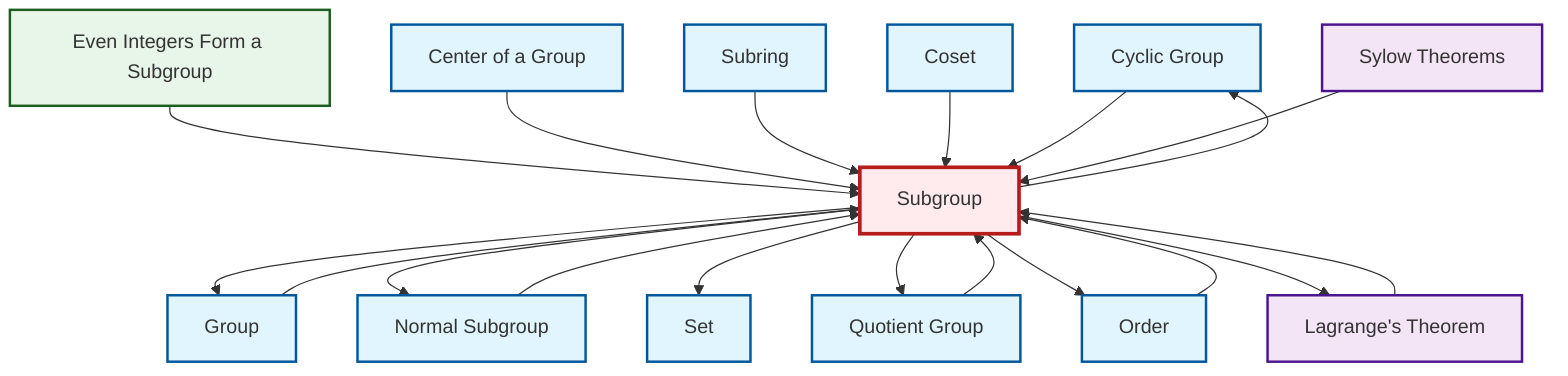 graph TD
    classDef definition fill:#e1f5fe,stroke:#01579b,stroke-width:2px
    classDef theorem fill:#f3e5f5,stroke:#4a148c,stroke-width:2px
    classDef axiom fill:#fff3e0,stroke:#e65100,stroke-width:2px
    classDef example fill:#e8f5e9,stroke:#1b5e20,stroke-width:2px
    classDef current fill:#ffebee,stroke:#b71c1c,stroke-width:3px
    def-cyclic-group["Cyclic Group"]:::definition
    thm-lagrange["Lagrange's Theorem"]:::theorem
    def-center-of-group["Center of a Group"]:::definition
    def-set["Set"]:::definition
    def-coset["Coset"]:::definition
    def-group["Group"]:::definition
    def-subring["Subring"]:::definition
    def-order["Order"]:::definition
    def-quotient-group["Quotient Group"]:::definition
    thm-sylow["Sylow Theorems"]:::theorem
    def-normal-subgroup["Normal Subgroup"]:::definition
    ex-even-integers-subgroup["Even Integers Form a Subgroup"]:::example
    def-subgroup["Subgroup"]:::definition
    def-subgroup --> def-group
    ex-even-integers-subgroup --> def-subgroup
    def-normal-subgroup --> def-subgroup
    def-subgroup --> def-normal-subgroup
    def-center-of-group --> def-subgroup
    def-subring --> def-subgroup
    def-subgroup --> def-set
    def-quotient-group --> def-subgroup
    def-subgroup --> def-quotient-group
    def-subgroup --> def-cyclic-group
    def-group --> def-subgroup
    thm-lagrange --> def-subgroup
    def-coset --> def-subgroup
    def-cyclic-group --> def-subgroup
    def-subgroup --> def-order
    def-subgroup --> thm-lagrange
    def-order --> def-subgroup
    thm-sylow --> def-subgroup
    class def-subgroup current